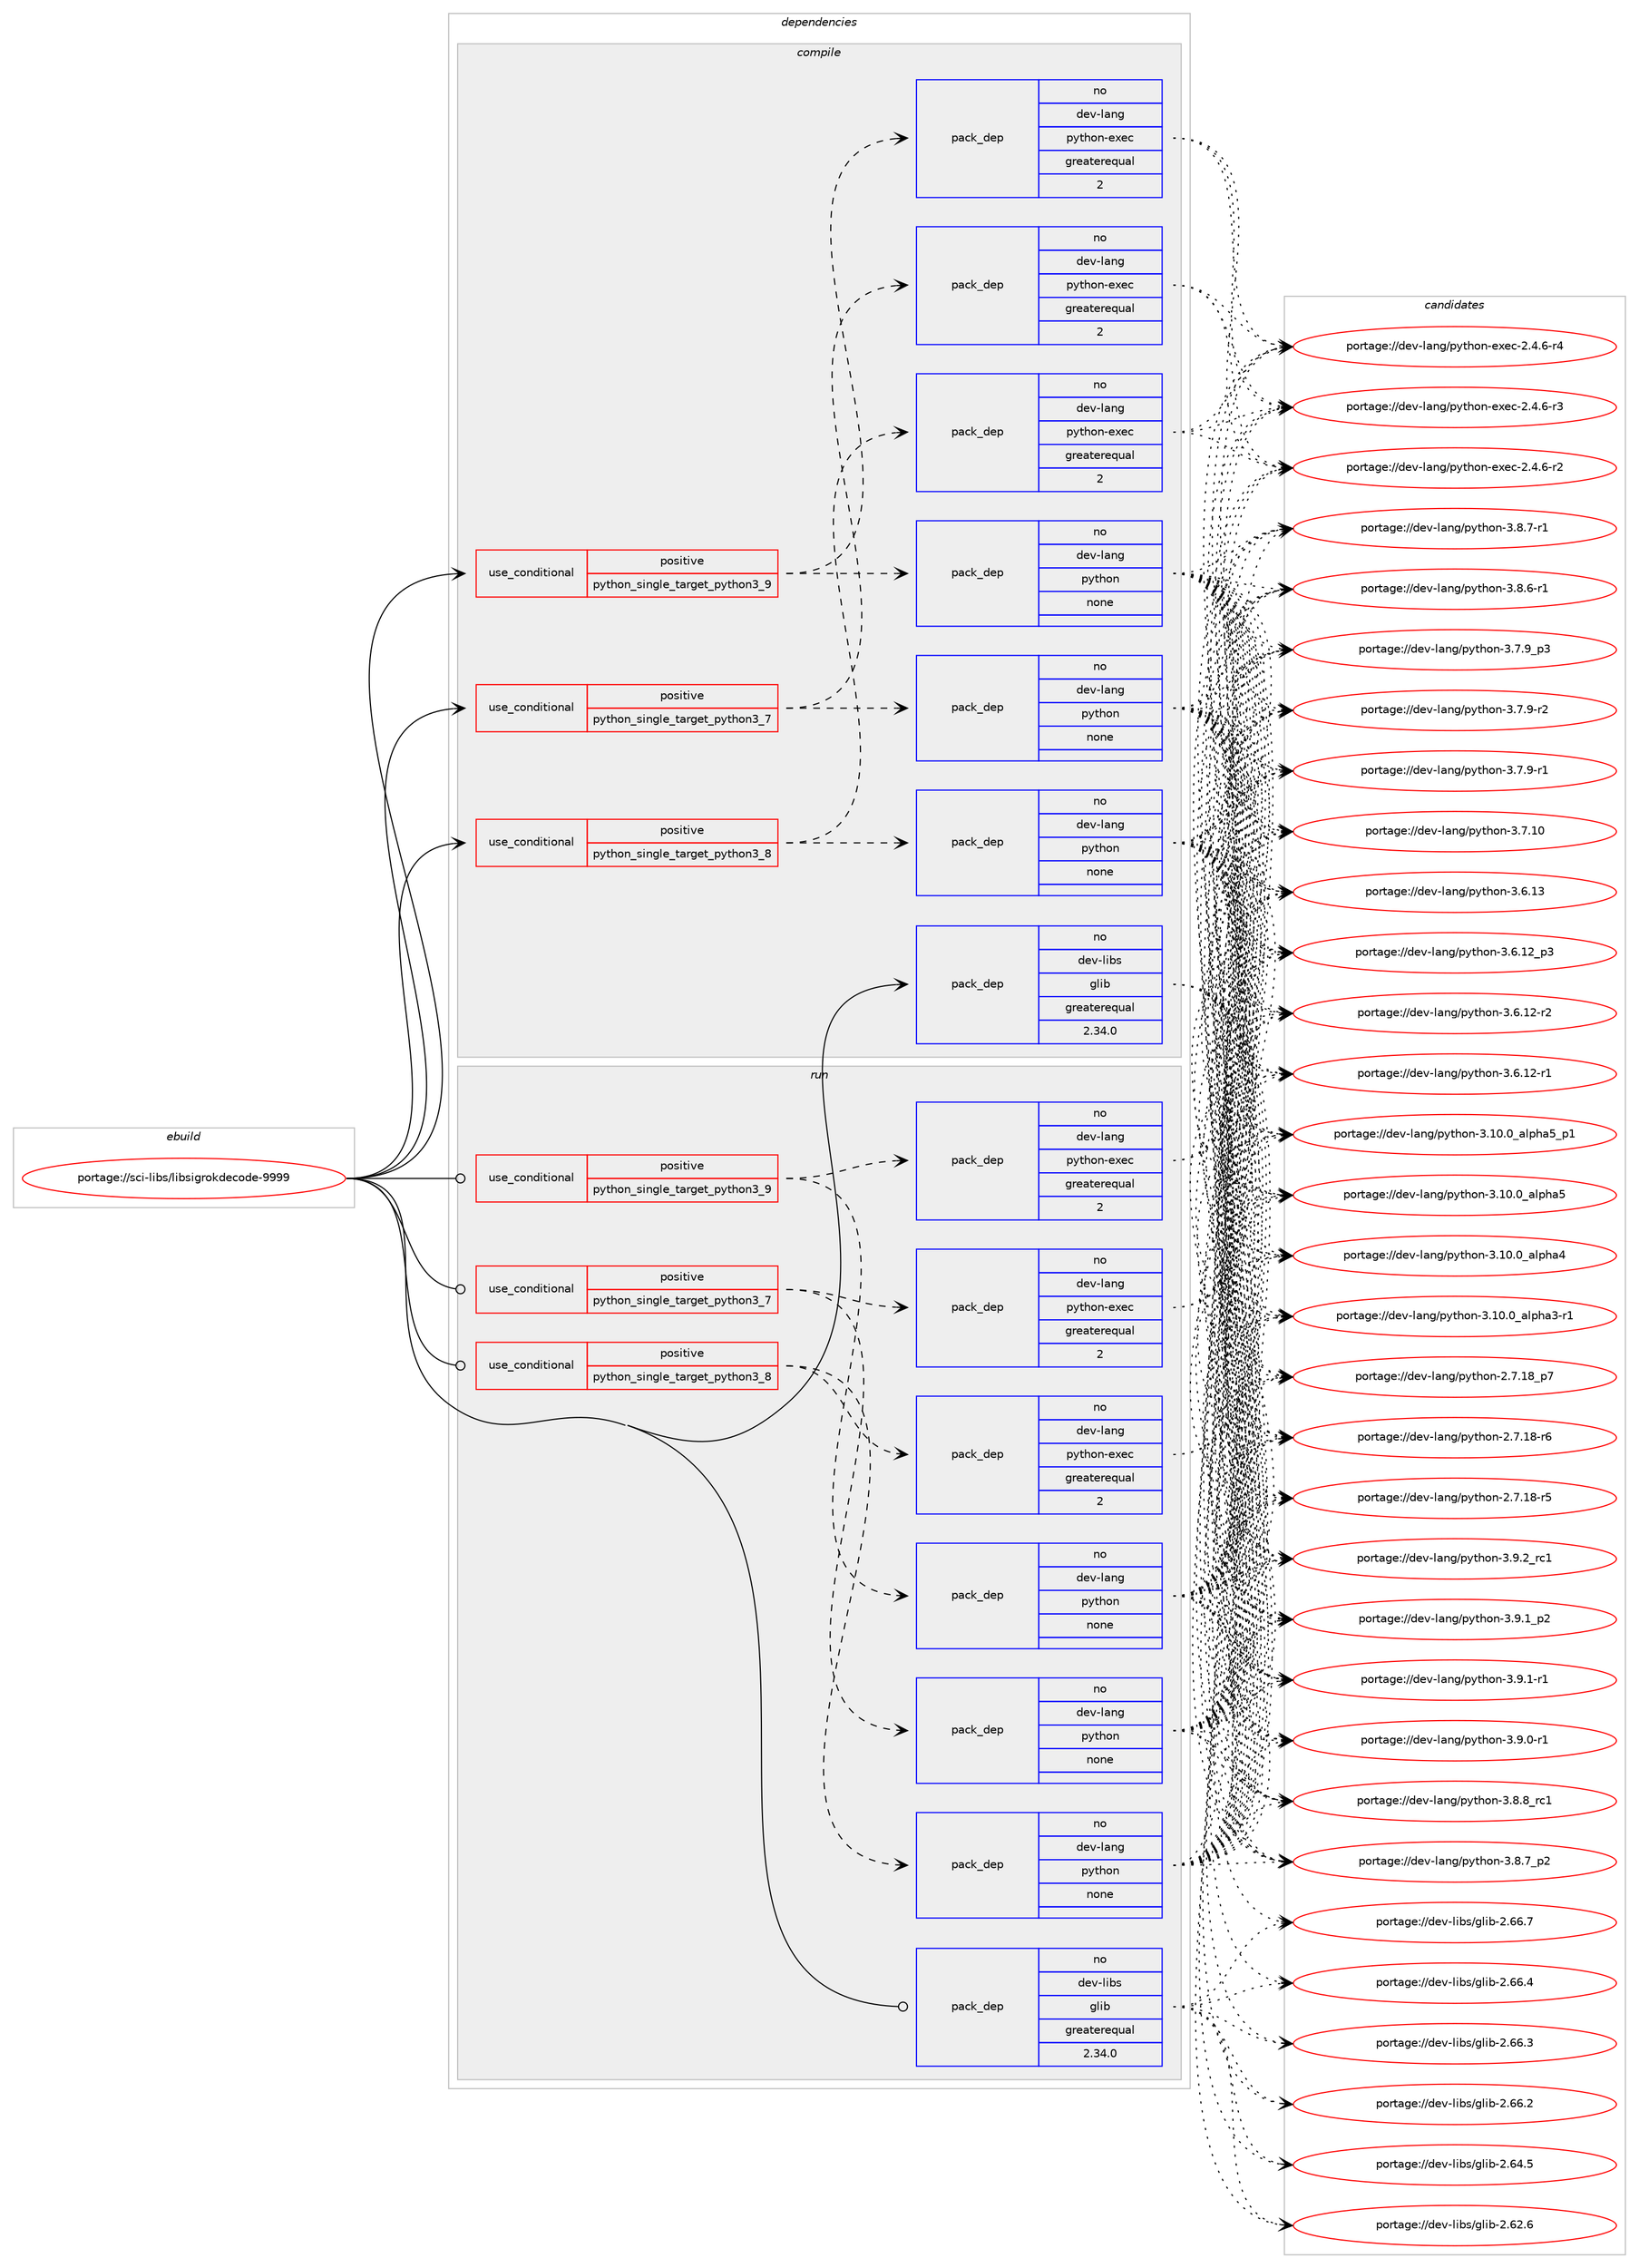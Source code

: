 digraph prolog {

# *************
# Graph options
# *************

newrank=true;
concentrate=true;
compound=true;
graph [rankdir=LR,fontname=Helvetica,fontsize=10,ranksep=1.5];#, ranksep=2.5, nodesep=0.2];
edge  [arrowhead=vee];
node  [fontname=Helvetica,fontsize=10];

# **********
# The ebuild
# **********

subgraph cluster_leftcol {
color=gray;
rank=same;
label=<<i>ebuild</i>>;
id [label="portage://sci-libs/libsigrokdecode-9999", color=red, width=4, href="../sci-libs/libsigrokdecode-9999.svg"];
}

# ****************
# The dependencies
# ****************

subgraph cluster_midcol {
color=gray;
label=<<i>dependencies</i>>;
subgraph cluster_compile {
fillcolor="#eeeeee";
style=filled;
label=<<i>compile</i>>;
subgraph cond2523 {
dependency9183 [label=<<TABLE BORDER="0" CELLBORDER="1" CELLSPACING="0" CELLPADDING="4"><TR><TD ROWSPAN="3" CELLPADDING="10">use_conditional</TD></TR><TR><TD>positive</TD></TR><TR><TD>python_single_target_python3_7</TD></TR></TABLE>>, shape=none, color=red];
subgraph pack6574 {
dependency9184 [label=<<TABLE BORDER="0" CELLBORDER="1" CELLSPACING="0" CELLPADDING="4" WIDTH="220"><TR><TD ROWSPAN="6" CELLPADDING="30">pack_dep</TD></TR><TR><TD WIDTH="110">no</TD></TR><TR><TD>dev-lang</TD></TR><TR><TD>python</TD></TR><TR><TD>none</TD></TR><TR><TD></TD></TR></TABLE>>, shape=none, color=blue];
}
dependency9183:e -> dependency9184:w [weight=20,style="dashed",arrowhead="vee"];
subgraph pack6575 {
dependency9185 [label=<<TABLE BORDER="0" CELLBORDER="1" CELLSPACING="0" CELLPADDING="4" WIDTH="220"><TR><TD ROWSPAN="6" CELLPADDING="30">pack_dep</TD></TR><TR><TD WIDTH="110">no</TD></TR><TR><TD>dev-lang</TD></TR><TR><TD>python-exec</TD></TR><TR><TD>greaterequal</TD></TR><TR><TD>2</TD></TR></TABLE>>, shape=none, color=blue];
}
dependency9183:e -> dependency9185:w [weight=20,style="dashed",arrowhead="vee"];
}
id:e -> dependency9183:w [weight=20,style="solid",arrowhead="vee"];
subgraph cond2524 {
dependency9186 [label=<<TABLE BORDER="0" CELLBORDER="1" CELLSPACING="0" CELLPADDING="4"><TR><TD ROWSPAN="3" CELLPADDING="10">use_conditional</TD></TR><TR><TD>positive</TD></TR><TR><TD>python_single_target_python3_8</TD></TR></TABLE>>, shape=none, color=red];
subgraph pack6576 {
dependency9187 [label=<<TABLE BORDER="0" CELLBORDER="1" CELLSPACING="0" CELLPADDING="4" WIDTH="220"><TR><TD ROWSPAN="6" CELLPADDING="30">pack_dep</TD></TR><TR><TD WIDTH="110">no</TD></TR><TR><TD>dev-lang</TD></TR><TR><TD>python</TD></TR><TR><TD>none</TD></TR><TR><TD></TD></TR></TABLE>>, shape=none, color=blue];
}
dependency9186:e -> dependency9187:w [weight=20,style="dashed",arrowhead="vee"];
subgraph pack6577 {
dependency9188 [label=<<TABLE BORDER="0" CELLBORDER="1" CELLSPACING="0" CELLPADDING="4" WIDTH="220"><TR><TD ROWSPAN="6" CELLPADDING="30">pack_dep</TD></TR><TR><TD WIDTH="110">no</TD></TR><TR><TD>dev-lang</TD></TR><TR><TD>python-exec</TD></TR><TR><TD>greaterequal</TD></TR><TR><TD>2</TD></TR></TABLE>>, shape=none, color=blue];
}
dependency9186:e -> dependency9188:w [weight=20,style="dashed",arrowhead="vee"];
}
id:e -> dependency9186:w [weight=20,style="solid",arrowhead="vee"];
subgraph cond2525 {
dependency9189 [label=<<TABLE BORDER="0" CELLBORDER="1" CELLSPACING="0" CELLPADDING="4"><TR><TD ROWSPAN="3" CELLPADDING="10">use_conditional</TD></TR><TR><TD>positive</TD></TR><TR><TD>python_single_target_python3_9</TD></TR></TABLE>>, shape=none, color=red];
subgraph pack6578 {
dependency9190 [label=<<TABLE BORDER="0" CELLBORDER="1" CELLSPACING="0" CELLPADDING="4" WIDTH="220"><TR><TD ROWSPAN="6" CELLPADDING="30">pack_dep</TD></TR><TR><TD WIDTH="110">no</TD></TR><TR><TD>dev-lang</TD></TR><TR><TD>python</TD></TR><TR><TD>none</TD></TR><TR><TD></TD></TR></TABLE>>, shape=none, color=blue];
}
dependency9189:e -> dependency9190:w [weight=20,style="dashed",arrowhead="vee"];
subgraph pack6579 {
dependency9191 [label=<<TABLE BORDER="0" CELLBORDER="1" CELLSPACING="0" CELLPADDING="4" WIDTH="220"><TR><TD ROWSPAN="6" CELLPADDING="30">pack_dep</TD></TR><TR><TD WIDTH="110">no</TD></TR><TR><TD>dev-lang</TD></TR><TR><TD>python-exec</TD></TR><TR><TD>greaterequal</TD></TR><TR><TD>2</TD></TR></TABLE>>, shape=none, color=blue];
}
dependency9189:e -> dependency9191:w [weight=20,style="dashed",arrowhead="vee"];
}
id:e -> dependency9189:w [weight=20,style="solid",arrowhead="vee"];
subgraph pack6580 {
dependency9192 [label=<<TABLE BORDER="0" CELLBORDER="1" CELLSPACING="0" CELLPADDING="4" WIDTH="220"><TR><TD ROWSPAN="6" CELLPADDING="30">pack_dep</TD></TR><TR><TD WIDTH="110">no</TD></TR><TR><TD>dev-libs</TD></TR><TR><TD>glib</TD></TR><TR><TD>greaterequal</TD></TR><TR><TD>2.34.0</TD></TR></TABLE>>, shape=none, color=blue];
}
id:e -> dependency9192:w [weight=20,style="solid",arrowhead="vee"];
}
subgraph cluster_compileandrun {
fillcolor="#eeeeee";
style=filled;
label=<<i>compile and run</i>>;
}
subgraph cluster_run {
fillcolor="#eeeeee";
style=filled;
label=<<i>run</i>>;
subgraph cond2526 {
dependency9193 [label=<<TABLE BORDER="0" CELLBORDER="1" CELLSPACING="0" CELLPADDING="4"><TR><TD ROWSPAN="3" CELLPADDING="10">use_conditional</TD></TR><TR><TD>positive</TD></TR><TR><TD>python_single_target_python3_7</TD></TR></TABLE>>, shape=none, color=red];
subgraph pack6581 {
dependency9194 [label=<<TABLE BORDER="0" CELLBORDER="1" CELLSPACING="0" CELLPADDING="4" WIDTH="220"><TR><TD ROWSPAN="6" CELLPADDING="30">pack_dep</TD></TR><TR><TD WIDTH="110">no</TD></TR><TR><TD>dev-lang</TD></TR><TR><TD>python</TD></TR><TR><TD>none</TD></TR><TR><TD></TD></TR></TABLE>>, shape=none, color=blue];
}
dependency9193:e -> dependency9194:w [weight=20,style="dashed",arrowhead="vee"];
subgraph pack6582 {
dependency9195 [label=<<TABLE BORDER="0" CELLBORDER="1" CELLSPACING="0" CELLPADDING="4" WIDTH="220"><TR><TD ROWSPAN="6" CELLPADDING="30">pack_dep</TD></TR><TR><TD WIDTH="110">no</TD></TR><TR><TD>dev-lang</TD></TR><TR><TD>python-exec</TD></TR><TR><TD>greaterequal</TD></TR><TR><TD>2</TD></TR></TABLE>>, shape=none, color=blue];
}
dependency9193:e -> dependency9195:w [weight=20,style="dashed",arrowhead="vee"];
}
id:e -> dependency9193:w [weight=20,style="solid",arrowhead="odot"];
subgraph cond2527 {
dependency9196 [label=<<TABLE BORDER="0" CELLBORDER="1" CELLSPACING="0" CELLPADDING="4"><TR><TD ROWSPAN="3" CELLPADDING="10">use_conditional</TD></TR><TR><TD>positive</TD></TR><TR><TD>python_single_target_python3_8</TD></TR></TABLE>>, shape=none, color=red];
subgraph pack6583 {
dependency9197 [label=<<TABLE BORDER="0" CELLBORDER="1" CELLSPACING="0" CELLPADDING="4" WIDTH="220"><TR><TD ROWSPAN="6" CELLPADDING="30">pack_dep</TD></TR><TR><TD WIDTH="110">no</TD></TR><TR><TD>dev-lang</TD></TR><TR><TD>python</TD></TR><TR><TD>none</TD></TR><TR><TD></TD></TR></TABLE>>, shape=none, color=blue];
}
dependency9196:e -> dependency9197:w [weight=20,style="dashed",arrowhead="vee"];
subgraph pack6584 {
dependency9198 [label=<<TABLE BORDER="0" CELLBORDER="1" CELLSPACING="0" CELLPADDING="4" WIDTH="220"><TR><TD ROWSPAN="6" CELLPADDING="30">pack_dep</TD></TR><TR><TD WIDTH="110">no</TD></TR><TR><TD>dev-lang</TD></TR><TR><TD>python-exec</TD></TR><TR><TD>greaterequal</TD></TR><TR><TD>2</TD></TR></TABLE>>, shape=none, color=blue];
}
dependency9196:e -> dependency9198:w [weight=20,style="dashed",arrowhead="vee"];
}
id:e -> dependency9196:w [weight=20,style="solid",arrowhead="odot"];
subgraph cond2528 {
dependency9199 [label=<<TABLE BORDER="0" CELLBORDER="1" CELLSPACING="0" CELLPADDING="4"><TR><TD ROWSPAN="3" CELLPADDING="10">use_conditional</TD></TR><TR><TD>positive</TD></TR><TR><TD>python_single_target_python3_9</TD></TR></TABLE>>, shape=none, color=red];
subgraph pack6585 {
dependency9200 [label=<<TABLE BORDER="0" CELLBORDER="1" CELLSPACING="0" CELLPADDING="4" WIDTH="220"><TR><TD ROWSPAN="6" CELLPADDING="30">pack_dep</TD></TR><TR><TD WIDTH="110">no</TD></TR><TR><TD>dev-lang</TD></TR><TR><TD>python</TD></TR><TR><TD>none</TD></TR><TR><TD></TD></TR></TABLE>>, shape=none, color=blue];
}
dependency9199:e -> dependency9200:w [weight=20,style="dashed",arrowhead="vee"];
subgraph pack6586 {
dependency9201 [label=<<TABLE BORDER="0" CELLBORDER="1" CELLSPACING="0" CELLPADDING="4" WIDTH="220"><TR><TD ROWSPAN="6" CELLPADDING="30">pack_dep</TD></TR><TR><TD WIDTH="110">no</TD></TR><TR><TD>dev-lang</TD></TR><TR><TD>python-exec</TD></TR><TR><TD>greaterequal</TD></TR><TR><TD>2</TD></TR></TABLE>>, shape=none, color=blue];
}
dependency9199:e -> dependency9201:w [weight=20,style="dashed",arrowhead="vee"];
}
id:e -> dependency9199:w [weight=20,style="solid",arrowhead="odot"];
subgraph pack6587 {
dependency9202 [label=<<TABLE BORDER="0" CELLBORDER="1" CELLSPACING="0" CELLPADDING="4" WIDTH="220"><TR><TD ROWSPAN="6" CELLPADDING="30">pack_dep</TD></TR><TR><TD WIDTH="110">no</TD></TR><TR><TD>dev-libs</TD></TR><TR><TD>glib</TD></TR><TR><TD>greaterequal</TD></TR><TR><TD>2.34.0</TD></TR></TABLE>>, shape=none, color=blue];
}
id:e -> dependency9202:w [weight=20,style="solid",arrowhead="odot"];
}
}

# **************
# The candidates
# **************

subgraph cluster_choices {
rank=same;
color=gray;
label=<<i>candidates</i>>;

subgraph choice6574 {
color=black;
nodesep=1;
choice100101118451089711010347112121116104111110455146574650951149949 [label="portage://dev-lang/python-3.9.2_rc1", color=red, width=4,href="../dev-lang/python-3.9.2_rc1.svg"];
choice1001011184510897110103471121211161041111104551465746499511250 [label="portage://dev-lang/python-3.9.1_p2", color=red, width=4,href="../dev-lang/python-3.9.1_p2.svg"];
choice1001011184510897110103471121211161041111104551465746494511449 [label="portage://dev-lang/python-3.9.1-r1", color=red, width=4,href="../dev-lang/python-3.9.1-r1.svg"];
choice1001011184510897110103471121211161041111104551465746484511449 [label="portage://dev-lang/python-3.9.0-r1", color=red, width=4,href="../dev-lang/python-3.9.0-r1.svg"];
choice100101118451089711010347112121116104111110455146564656951149949 [label="portage://dev-lang/python-3.8.8_rc1", color=red, width=4,href="../dev-lang/python-3.8.8_rc1.svg"];
choice1001011184510897110103471121211161041111104551465646559511250 [label="portage://dev-lang/python-3.8.7_p2", color=red, width=4,href="../dev-lang/python-3.8.7_p2.svg"];
choice1001011184510897110103471121211161041111104551465646554511449 [label="portage://dev-lang/python-3.8.7-r1", color=red, width=4,href="../dev-lang/python-3.8.7-r1.svg"];
choice1001011184510897110103471121211161041111104551465646544511449 [label="portage://dev-lang/python-3.8.6-r1", color=red, width=4,href="../dev-lang/python-3.8.6-r1.svg"];
choice1001011184510897110103471121211161041111104551465546579511251 [label="portage://dev-lang/python-3.7.9_p3", color=red, width=4,href="../dev-lang/python-3.7.9_p3.svg"];
choice1001011184510897110103471121211161041111104551465546574511450 [label="portage://dev-lang/python-3.7.9-r2", color=red, width=4,href="../dev-lang/python-3.7.9-r2.svg"];
choice1001011184510897110103471121211161041111104551465546574511449 [label="portage://dev-lang/python-3.7.9-r1", color=red, width=4,href="../dev-lang/python-3.7.9-r1.svg"];
choice10010111845108971101034711212111610411111045514655464948 [label="portage://dev-lang/python-3.7.10", color=red, width=4,href="../dev-lang/python-3.7.10.svg"];
choice10010111845108971101034711212111610411111045514654464951 [label="portage://dev-lang/python-3.6.13", color=red, width=4,href="../dev-lang/python-3.6.13.svg"];
choice100101118451089711010347112121116104111110455146544649509511251 [label="portage://dev-lang/python-3.6.12_p3", color=red, width=4,href="../dev-lang/python-3.6.12_p3.svg"];
choice100101118451089711010347112121116104111110455146544649504511450 [label="portage://dev-lang/python-3.6.12-r2", color=red, width=4,href="../dev-lang/python-3.6.12-r2.svg"];
choice100101118451089711010347112121116104111110455146544649504511449 [label="portage://dev-lang/python-3.6.12-r1", color=red, width=4,href="../dev-lang/python-3.6.12-r1.svg"];
choice10010111845108971101034711212111610411111045514649484648959710811210497539511249 [label="portage://dev-lang/python-3.10.0_alpha5_p1", color=red, width=4,href="../dev-lang/python-3.10.0_alpha5_p1.svg"];
choice1001011184510897110103471121211161041111104551464948464895971081121049753 [label="portage://dev-lang/python-3.10.0_alpha5", color=red, width=4,href="../dev-lang/python-3.10.0_alpha5.svg"];
choice1001011184510897110103471121211161041111104551464948464895971081121049752 [label="portage://dev-lang/python-3.10.0_alpha4", color=red, width=4,href="../dev-lang/python-3.10.0_alpha4.svg"];
choice10010111845108971101034711212111610411111045514649484648959710811210497514511449 [label="portage://dev-lang/python-3.10.0_alpha3-r1", color=red, width=4,href="../dev-lang/python-3.10.0_alpha3-r1.svg"];
choice100101118451089711010347112121116104111110455046554649569511255 [label="portage://dev-lang/python-2.7.18_p7", color=red, width=4,href="../dev-lang/python-2.7.18_p7.svg"];
choice100101118451089711010347112121116104111110455046554649564511454 [label="portage://dev-lang/python-2.7.18-r6", color=red, width=4,href="../dev-lang/python-2.7.18-r6.svg"];
choice100101118451089711010347112121116104111110455046554649564511453 [label="portage://dev-lang/python-2.7.18-r5", color=red, width=4,href="../dev-lang/python-2.7.18-r5.svg"];
dependency9184:e -> choice100101118451089711010347112121116104111110455146574650951149949:w [style=dotted,weight="100"];
dependency9184:e -> choice1001011184510897110103471121211161041111104551465746499511250:w [style=dotted,weight="100"];
dependency9184:e -> choice1001011184510897110103471121211161041111104551465746494511449:w [style=dotted,weight="100"];
dependency9184:e -> choice1001011184510897110103471121211161041111104551465746484511449:w [style=dotted,weight="100"];
dependency9184:e -> choice100101118451089711010347112121116104111110455146564656951149949:w [style=dotted,weight="100"];
dependency9184:e -> choice1001011184510897110103471121211161041111104551465646559511250:w [style=dotted,weight="100"];
dependency9184:e -> choice1001011184510897110103471121211161041111104551465646554511449:w [style=dotted,weight="100"];
dependency9184:e -> choice1001011184510897110103471121211161041111104551465646544511449:w [style=dotted,weight="100"];
dependency9184:e -> choice1001011184510897110103471121211161041111104551465546579511251:w [style=dotted,weight="100"];
dependency9184:e -> choice1001011184510897110103471121211161041111104551465546574511450:w [style=dotted,weight="100"];
dependency9184:e -> choice1001011184510897110103471121211161041111104551465546574511449:w [style=dotted,weight="100"];
dependency9184:e -> choice10010111845108971101034711212111610411111045514655464948:w [style=dotted,weight="100"];
dependency9184:e -> choice10010111845108971101034711212111610411111045514654464951:w [style=dotted,weight="100"];
dependency9184:e -> choice100101118451089711010347112121116104111110455146544649509511251:w [style=dotted,weight="100"];
dependency9184:e -> choice100101118451089711010347112121116104111110455146544649504511450:w [style=dotted,weight="100"];
dependency9184:e -> choice100101118451089711010347112121116104111110455146544649504511449:w [style=dotted,weight="100"];
dependency9184:e -> choice10010111845108971101034711212111610411111045514649484648959710811210497539511249:w [style=dotted,weight="100"];
dependency9184:e -> choice1001011184510897110103471121211161041111104551464948464895971081121049753:w [style=dotted,weight="100"];
dependency9184:e -> choice1001011184510897110103471121211161041111104551464948464895971081121049752:w [style=dotted,weight="100"];
dependency9184:e -> choice10010111845108971101034711212111610411111045514649484648959710811210497514511449:w [style=dotted,weight="100"];
dependency9184:e -> choice100101118451089711010347112121116104111110455046554649569511255:w [style=dotted,weight="100"];
dependency9184:e -> choice100101118451089711010347112121116104111110455046554649564511454:w [style=dotted,weight="100"];
dependency9184:e -> choice100101118451089711010347112121116104111110455046554649564511453:w [style=dotted,weight="100"];
}
subgraph choice6575 {
color=black;
nodesep=1;
choice10010111845108971101034711212111610411111045101120101994550465246544511452 [label="portage://dev-lang/python-exec-2.4.6-r4", color=red, width=4,href="../dev-lang/python-exec-2.4.6-r4.svg"];
choice10010111845108971101034711212111610411111045101120101994550465246544511451 [label="portage://dev-lang/python-exec-2.4.6-r3", color=red, width=4,href="../dev-lang/python-exec-2.4.6-r3.svg"];
choice10010111845108971101034711212111610411111045101120101994550465246544511450 [label="portage://dev-lang/python-exec-2.4.6-r2", color=red, width=4,href="../dev-lang/python-exec-2.4.6-r2.svg"];
dependency9185:e -> choice10010111845108971101034711212111610411111045101120101994550465246544511452:w [style=dotted,weight="100"];
dependency9185:e -> choice10010111845108971101034711212111610411111045101120101994550465246544511451:w [style=dotted,weight="100"];
dependency9185:e -> choice10010111845108971101034711212111610411111045101120101994550465246544511450:w [style=dotted,weight="100"];
}
subgraph choice6576 {
color=black;
nodesep=1;
choice100101118451089711010347112121116104111110455146574650951149949 [label="portage://dev-lang/python-3.9.2_rc1", color=red, width=4,href="../dev-lang/python-3.9.2_rc1.svg"];
choice1001011184510897110103471121211161041111104551465746499511250 [label="portage://dev-lang/python-3.9.1_p2", color=red, width=4,href="../dev-lang/python-3.9.1_p2.svg"];
choice1001011184510897110103471121211161041111104551465746494511449 [label="portage://dev-lang/python-3.9.1-r1", color=red, width=4,href="../dev-lang/python-3.9.1-r1.svg"];
choice1001011184510897110103471121211161041111104551465746484511449 [label="portage://dev-lang/python-3.9.0-r1", color=red, width=4,href="../dev-lang/python-3.9.0-r1.svg"];
choice100101118451089711010347112121116104111110455146564656951149949 [label="portage://dev-lang/python-3.8.8_rc1", color=red, width=4,href="../dev-lang/python-3.8.8_rc1.svg"];
choice1001011184510897110103471121211161041111104551465646559511250 [label="portage://dev-lang/python-3.8.7_p2", color=red, width=4,href="../dev-lang/python-3.8.7_p2.svg"];
choice1001011184510897110103471121211161041111104551465646554511449 [label="portage://dev-lang/python-3.8.7-r1", color=red, width=4,href="../dev-lang/python-3.8.7-r1.svg"];
choice1001011184510897110103471121211161041111104551465646544511449 [label="portage://dev-lang/python-3.8.6-r1", color=red, width=4,href="../dev-lang/python-3.8.6-r1.svg"];
choice1001011184510897110103471121211161041111104551465546579511251 [label="portage://dev-lang/python-3.7.9_p3", color=red, width=4,href="../dev-lang/python-3.7.9_p3.svg"];
choice1001011184510897110103471121211161041111104551465546574511450 [label="portage://dev-lang/python-3.7.9-r2", color=red, width=4,href="../dev-lang/python-3.7.9-r2.svg"];
choice1001011184510897110103471121211161041111104551465546574511449 [label="portage://dev-lang/python-3.7.9-r1", color=red, width=4,href="../dev-lang/python-3.7.9-r1.svg"];
choice10010111845108971101034711212111610411111045514655464948 [label="portage://dev-lang/python-3.7.10", color=red, width=4,href="../dev-lang/python-3.7.10.svg"];
choice10010111845108971101034711212111610411111045514654464951 [label="portage://dev-lang/python-3.6.13", color=red, width=4,href="../dev-lang/python-3.6.13.svg"];
choice100101118451089711010347112121116104111110455146544649509511251 [label="portage://dev-lang/python-3.6.12_p3", color=red, width=4,href="../dev-lang/python-3.6.12_p3.svg"];
choice100101118451089711010347112121116104111110455146544649504511450 [label="portage://dev-lang/python-3.6.12-r2", color=red, width=4,href="../dev-lang/python-3.6.12-r2.svg"];
choice100101118451089711010347112121116104111110455146544649504511449 [label="portage://dev-lang/python-3.6.12-r1", color=red, width=4,href="../dev-lang/python-3.6.12-r1.svg"];
choice10010111845108971101034711212111610411111045514649484648959710811210497539511249 [label="portage://dev-lang/python-3.10.0_alpha5_p1", color=red, width=4,href="../dev-lang/python-3.10.0_alpha5_p1.svg"];
choice1001011184510897110103471121211161041111104551464948464895971081121049753 [label="portage://dev-lang/python-3.10.0_alpha5", color=red, width=4,href="../dev-lang/python-3.10.0_alpha5.svg"];
choice1001011184510897110103471121211161041111104551464948464895971081121049752 [label="portage://dev-lang/python-3.10.0_alpha4", color=red, width=4,href="../dev-lang/python-3.10.0_alpha4.svg"];
choice10010111845108971101034711212111610411111045514649484648959710811210497514511449 [label="portage://dev-lang/python-3.10.0_alpha3-r1", color=red, width=4,href="../dev-lang/python-3.10.0_alpha3-r1.svg"];
choice100101118451089711010347112121116104111110455046554649569511255 [label="portage://dev-lang/python-2.7.18_p7", color=red, width=4,href="../dev-lang/python-2.7.18_p7.svg"];
choice100101118451089711010347112121116104111110455046554649564511454 [label="portage://dev-lang/python-2.7.18-r6", color=red, width=4,href="../dev-lang/python-2.7.18-r6.svg"];
choice100101118451089711010347112121116104111110455046554649564511453 [label="portage://dev-lang/python-2.7.18-r5", color=red, width=4,href="../dev-lang/python-2.7.18-r5.svg"];
dependency9187:e -> choice100101118451089711010347112121116104111110455146574650951149949:w [style=dotted,weight="100"];
dependency9187:e -> choice1001011184510897110103471121211161041111104551465746499511250:w [style=dotted,weight="100"];
dependency9187:e -> choice1001011184510897110103471121211161041111104551465746494511449:w [style=dotted,weight="100"];
dependency9187:e -> choice1001011184510897110103471121211161041111104551465746484511449:w [style=dotted,weight="100"];
dependency9187:e -> choice100101118451089711010347112121116104111110455146564656951149949:w [style=dotted,weight="100"];
dependency9187:e -> choice1001011184510897110103471121211161041111104551465646559511250:w [style=dotted,weight="100"];
dependency9187:e -> choice1001011184510897110103471121211161041111104551465646554511449:w [style=dotted,weight="100"];
dependency9187:e -> choice1001011184510897110103471121211161041111104551465646544511449:w [style=dotted,weight="100"];
dependency9187:e -> choice1001011184510897110103471121211161041111104551465546579511251:w [style=dotted,weight="100"];
dependency9187:e -> choice1001011184510897110103471121211161041111104551465546574511450:w [style=dotted,weight="100"];
dependency9187:e -> choice1001011184510897110103471121211161041111104551465546574511449:w [style=dotted,weight="100"];
dependency9187:e -> choice10010111845108971101034711212111610411111045514655464948:w [style=dotted,weight="100"];
dependency9187:e -> choice10010111845108971101034711212111610411111045514654464951:w [style=dotted,weight="100"];
dependency9187:e -> choice100101118451089711010347112121116104111110455146544649509511251:w [style=dotted,weight="100"];
dependency9187:e -> choice100101118451089711010347112121116104111110455146544649504511450:w [style=dotted,weight="100"];
dependency9187:e -> choice100101118451089711010347112121116104111110455146544649504511449:w [style=dotted,weight="100"];
dependency9187:e -> choice10010111845108971101034711212111610411111045514649484648959710811210497539511249:w [style=dotted,weight="100"];
dependency9187:e -> choice1001011184510897110103471121211161041111104551464948464895971081121049753:w [style=dotted,weight="100"];
dependency9187:e -> choice1001011184510897110103471121211161041111104551464948464895971081121049752:w [style=dotted,weight="100"];
dependency9187:e -> choice10010111845108971101034711212111610411111045514649484648959710811210497514511449:w [style=dotted,weight="100"];
dependency9187:e -> choice100101118451089711010347112121116104111110455046554649569511255:w [style=dotted,weight="100"];
dependency9187:e -> choice100101118451089711010347112121116104111110455046554649564511454:w [style=dotted,weight="100"];
dependency9187:e -> choice100101118451089711010347112121116104111110455046554649564511453:w [style=dotted,weight="100"];
}
subgraph choice6577 {
color=black;
nodesep=1;
choice10010111845108971101034711212111610411111045101120101994550465246544511452 [label="portage://dev-lang/python-exec-2.4.6-r4", color=red, width=4,href="../dev-lang/python-exec-2.4.6-r4.svg"];
choice10010111845108971101034711212111610411111045101120101994550465246544511451 [label="portage://dev-lang/python-exec-2.4.6-r3", color=red, width=4,href="../dev-lang/python-exec-2.4.6-r3.svg"];
choice10010111845108971101034711212111610411111045101120101994550465246544511450 [label="portage://dev-lang/python-exec-2.4.6-r2", color=red, width=4,href="../dev-lang/python-exec-2.4.6-r2.svg"];
dependency9188:e -> choice10010111845108971101034711212111610411111045101120101994550465246544511452:w [style=dotted,weight="100"];
dependency9188:e -> choice10010111845108971101034711212111610411111045101120101994550465246544511451:w [style=dotted,weight="100"];
dependency9188:e -> choice10010111845108971101034711212111610411111045101120101994550465246544511450:w [style=dotted,weight="100"];
}
subgraph choice6578 {
color=black;
nodesep=1;
choice100101118451089711010347112121116104111110455146574650951149949 [label="portage://dev-lang/python-3.9.2_rc1", color=red, width=4,href="../dev-lang/python-3.9.2_rc1.svg"];
choice1001011184510897110103471121211161041111104551465746499511250 [label="portage://dev-lang/python-3.9.1_p2", color=red, width=4,href="../dev-lang/python-3.9.1_p2.svg"];
choice1001011184510897110103471121211161041111104551465746494511449 [label="portage://dev-lang/python-3.9.1-r1", color=red, width=4,href="../dev-lang/python-3.9.1-r1.svg"];
choice1001011184510897110103471121211161041111104551465746484511449 [label="portage://dev-lang/python-3.9.0-r1", color=red, width=4,href="../dev-lang/python-3.9.0-r1.svg"];
choice100101118451089711010347112121116104111110455146564656951149949 [label="portage://dev-lang/python-3.8.8_rc1", color=red, width=4,href="../dev-lang/python-3.8.8_rc1.svg"];
choice1001011184510897110103471121211161041111104551465646559511250 [label="portage://dev-lang/python-3.8.7_p2", color=red, width=4,href="../dev-lang/python-3.8.7_p2.svg"];
choice1001011184510897110103471121211161041111104551465646554511449 [label="portage://dev-lang/python-3.8.7-r1", color=red, width=4,href="../dev-lang/python-3.8.7-r1.svg"];
choice1001011184510897110103471121211161041111104551465646544511449 [label="portage://dev-lang/python-3.8.6-r1", color=red, width=4,href="../dev-lang/python-3.8.6-r1.svg"];
choice1001011184510897110103471121211161041111104551465546579511251 [label="portage://dev-lang/python-3.7.9_p3", color=red, width=4,href="../dev-lang/python-3.7.9_p3.svg"];
choice1001011184510897110103471121211161041111104551465546574511450 [label="portage://dev-lang/python-3.7.9-r2", color=red, width=4,href="../dev-lang/python-3.7.9-r2.svg"];
choice1001011184510897110103471121211161041111104551465546574511449 [label="portage://dev-lang/python-3.7.9-r1", color=red, width=4,href="../dev-lang/python-3.7.9-r1.svg"];
choice10010111845108971101034711212111610411111045514655464948 [label="portage://dev-lang/python-3.7.10", color=red, width=4,href="../dev-lang/python-3.7.10.svg"];
choice10010111845108971101034711212111610411111045514654464951 [label="portage://dev-lang/python-3.6.13", color=red, width=4,href="../dev-lang/python-3.6.13.svg"];
choice100101118451089711010347112121116104111110455146544649509511251 [label="portage://dev-lang/python-3.6.12_p3", color=red, width=4,href="../dev-lang/python-3.6.12_p3.svg"];
choice100101118451089711010347112121116104111110455146544649504511450 [label="portage://dev-lang/python-3.6.12-r2", color=red, width=4,href="../dev-lang/python-3.6.12-r2.svg"];
choice100101118451089711010347112121116104111110455146544649504511449 [label="portage://dev-lang/python-3.6.12-r1", color=red, width=4,href="../dev-lang/python-3.6.12-r1.svg"];
choice10010111845108971101034711212111610411111045514649484648959710811210497539511249 [label="portage://dev-lang/python-3.10.0_alpha5_p1", color=red, width=4,href="../dev-lang/python-3.10.0_alpha5_p1.svg"];
choice1001011184510897110103471121211161041111104551464948464895971081121049753 [label="portage://dev-lang/python-3.10.0_alpha5", color=red, width=4,href="../dev-lang/python-3.10.0_alpha5.svg"];
choice1001011184510897110103471121211161041111104551464948464895971081121049752 [label="portage://dev-lang/python-3.10.0_alpha4", color=red, width=4,href="../dev-lang/python-3.10.0_alpha4.svg"];
choice10010111845108971101034711212111610411111045514649484648959710811210497514511449 [label="portage://dev-lang/python-3.10.0_alpha3-r1", color=red, width=4,href="../dev-lang/python-3.10.0_alpha3-r1.svg"];
choice100101118451089711010347112121116104111110455046554649569511255 [label="portage://dev-lang/python-2.7.18_p7", color=red, width=4,href="../dev-lang/python-2.7.18_p7.svg"];
choice100101118451089711010347112121116104111110455046554649564511454 [label="portage://dev-lang/python-2.7.18-r6", color=red, width=4,href="../dev-lang/python-2.7.18-r6.svg"];
choice100101118451089711010347112121116104111110455046554649564511453 [label="portage://dev-lang/python-2.7.18-r5", color=red, width=4,href="../dev-lang/python-2.7.18-r5.svg"];
dependency9190:e -> choice100101118451089711010347112121116104111110455146574650951149949:w [style=dotted,weight="100"];
dependency9190:e -> choice1001011184510897110103471121211161041111104551465746499511250:w [style=dotted,weight="100"];
dependency9190:e -> choice1001011184510897110103471121211161041111104551465746494511449:w [style=dotted,weight="100"];
dependency9190:e -> choice1001011184510897110103471121211161041111104551465746484511449:w [style=dotted,weight="100"];
dependency9190:e -> choice100101118451089711010347112121116104111110455146564656951149949:w [style=dotted,weight="100"];
dependency9190:e -> choice1001011184510897110103471121211161041111104551465646559511250:w [style=dotted,weight="100"];
dependency9190:e -> choice1001011184510897110103471121211161041111104551465646554511449:w [style=dotted,weight="100"];
dependency9190:e -> choice1001011184510897110103471121211161041111104551465646544511449:w [style=dotted,weight="100"];
dependency9190:e -> choice1001011184510897110103471121211161041111104551465546579511251:w [style=dotted,weight="100"];
dependency9190:e -> choice1001011184510897110103471121211161041111104551465546574511450:w [style=dotted,weight="100"];
dependency9190:e -> choice1001011184510897110103471121211161041111104551465546574511449:w [style=dotted,weight="100"];
dependency9190:e -> choice10010111845108971101034711212111610411111045514655464948:w [style=dotted,weight="100"];
dependency9190:e -> choice10010111845108971101034711212111610411111045514654464951:w [style=dotted,weight="100"];
dependency9190:e -> choice100101118451089711010347112121116104111110455146544649509511251:w [style=dotted,weight="100"];
dependency9190:e -> choice100101118451089711010347112121116104111110455146544649504511450:w [style=dotted,weight="100"];
dependency9190:e -> choice100101118451089711010347112121116104111110455146544649504511449:w [style=dotted,weight="100"];
dependency9190:e -> choice10010111845108971101034711212111610411111045514649484648959710811210497539511249:w [style=dotted,weight="100"];
dependency9190:e -> choice1001011184510897110103471121211161041111104551464948464895971081121049753:w [style=dotted,weight="100"];
dependency9190:e -> choice1001011184510897110103471121211161041111104551464948464895971081121049752:w [style=dotted,weight="100"];
dependency9190:e -> choice10010111845108971101034711212111610411111045514649484648959710811210497514511449:w [style=dotted,weight="100"];
dependency9190:e -> choice100101118451089711010347112121116104111110455046554649569511255:w [style=dotted,weight="100"];
dependency9190:e -> choice100101118451089711010347112121116104111110455046554649564511454:w [style=dotted,weight="100"];
dependency9190:e -> choice100101118451089711010347112121116104111110455046554649564511453:w [style=dotted,weight="100"];
}
subgraph choice6579 {
color=black;
nodesep=1;
choice10010111845108971101034711212111610411111045101120101994550465246544511452 [label="portage://dev-lang/python-exec-2.4.6-r4", color=red, width=4,href="../dev-lang/python-exec-2.4.6-r4.svg"];
choice10010111845108971101034711212111610411111045101120101994550465246544511451 [label="portage://dev-lang/python-exec-2.4.6-r3", color=red, width=4,href="../dev-lang/python-exec-2.4.6-r3.svg"];
choice10010111845108971101034711212111610411111045101120101994550465246544511450 [label="portage://dev-lang/python-exec-2.4.6-r2", color=red, width=4,href="../dev-lang/python-exec-2.4.6-r2.svg"];
dependency9191:e -> choice10010111845108971101034711212111610411111045101120101994550465246544511452:w [style=dotted,weight="100"];
dependency9191:e -> choice10010111845108971101034711212111610411111045101120101994550465246544511451:w [style=dotted,weight="100"];
dependency9191:e -> choice10010111845108971101034711212111610411111045101120101994550465246544511450:w [style=dotted,weight="100"];
}
subgraph choice6580 {
color=black;
nodesep=1;
choice1001011184510810598115471031081059845504654544655 [label="portage://dev-libs/glib-2.66.7", color=red, width=4,href="../dev-libs/glib-2.66.7.svg"];
choice1001011184510810598115471031081059845504654544652 [label="portage://dev-libs/glib-2.66.4", color=red, width=4,href="../dev-libs/glib-2.66.4.svg"];
choice1001011184510810598115471031081059845504654544651 [label="portage://dev-libs/glib-2.66.3", color=red, width=4,href="../dev-libs/glib-2.66.3.svg"];
choice1001011184510810598115471031081059845504654544650 [label="portage://dev-libs/glib-2.66.2", color=red, width=4,href="../dev-libs/glib-2.66.2.svg"];
choice1001011184510810598115471031081059845504654524653 [label="portage://dev-libs/glib-2.64.5", color=red, width=4,href="../dev-libs/glib-2.64.5.svg"];
choice1001011184510810598115471031081059845504654504654 [label="portage://dev-libs/glib-2.62.6", color=red, width=4,href="../dev-libs/glib-2.62.6.svg"];
dependency9192:e -> choice1001011184510810598115471031081059845504654544655:w [style=dotted,weight="100"];
dependency9192:e -> choice1001011184510810598115471031081059845504654544652:w [style=dotted,weight="100"];
dependency9192:e -> choice1001011184510810598115471031081059845504654544651:w [style=dotted,weight="100"];
dependency9192:e -> choice1001011184510810598115471031081059845504654544650:w [style=dotted,weight="100"];
dependency9192:e -> choice1001011184510810598115471031081059845504654524653:w [style=dotted,weight="100"];
dependency9192:e -> choice1001011184510810598115471031081059845504654504654:w [style=dotted,weight="100"];
}
subgraph choice6581 {
color=black;
nodesep=1;
choice100101118451089711010347112121116104111110455146574650951149949 [label="portage://dev-lang/python-3.9.2_rc1", color=red, width=4,href="../dev-lang/python-3.9.2_rc1.svg"];
choice1001011184510897110103471121211161041111104551465746499511250 [label="portage://dev-lang/python-3.9.1_p2", color=red, width=4,href="../dev-lang/python-3.9.1_p2.svg"];
choice1001011184510897110103471121211161041111104551465746494511449 [label="portage://dev-lang/python-3.9.1-r1", color=red, width=4,href="../dev-lang/python-3.9.1-r1.svg"];
choice1001011184510897110103471121211161041111104551465746484511449 [label="portage://dev-lang/python-3.9.0-r1", color=red, width=4,href="../dev-lang/python-3.9.0-r1.svg"];
choice100101118451089711010347112121116104111110455146564656951149949 [label="portage://dev-lang/python-3.8.8_rc1", color=red, width=4,href="../dev-lang/python-3.8.8_rc1.svg"];
choice1001011184510897110103471121211161041111104551465646559511250 [label="portage://dev-lang/python-3.8.7_p2", color=red, width=4,href="../dev-lang/python-3.8.7_p2.svg"];
choice1001011184510897110103471121211161041111104551465646554511449 [label="portage://dev-lang/python-3.8.7-r1", color=red, width=4,href="../dev-lang/python-3.8.7-r1.svg"];
choice1001011184510897110103471121211161041111104551465646544511449 [label="portage://dev-lang/python-3.8.6-r1", color=red, width=4,href="../dev-lang/python-3.8.6-r1.svg"];
choice1001011184510897110103471121211161041111104551465546579511251 [label="portage://dev-lang/python-3.7.9_p3", color=red, width=4,href="../dev-lang/python-3.7.9_p3.svg"];
choice1001011184510897110103471121211161041111104551465546574511450 [label="portage://dev-lang/python-3.7.9-r2", color=red, width=4,href="../dev-lang/python-3.7.9-r2.svg"];
choice1001011184510897110103471121211161041111104551465546574511449 [label="portage://dev-lang/python-3.7.9-r1", color=red, width=4,href="../dev-lang/python-3.7.9-r1.svg"];
choice10010111845108971101034711212111610411111045514655464948 [label="portage://dev-lang/python-3.7.10", color=red, width=4,href="../dev-lang/python-3.7.10.svg"];
choice10010111845108971101034711212111610411111045514654464951 [label="portage://dev-lang/python-3.6.13", color=red, width=4,href="../dev-lang/python-3.6.13.svg"];
choice100101118451089711010347112121116104111110455146544649509511251 [label="portage://dev-lang/python-3.6.12_p3", color=red, width=4,href="../dev-lang/python-3.6.12_p3.svg"];
choice100101118451089711010347112121116104111110455146544649504511450 [label="portage://dev-lang/python-3.6.12-r2", color=red, width=4,href="../dev-lang/python-3.6.12-r2.svg"];
choice100101118451089711010347112121116104111110455146544649504511449 [label="portage://dev-lang/python-3.6.12-r1", color=red, width=4,href="../dev-lang/python-3.6.12-r1.svg"];
choice10010111845108971101034711212111610411111045514649484648959710811210497539511249 [label="portage://dev-lang/python-3.10.0_alpha5_p1", color=red, width=4,href="../dev-lang/python-3.10.0_alpha5_p1.svg"];
choice1001011184510897110103471121211161041111104551464948464895971081121049753 [label="portage://dev-lang/python-3.10.0_alpha5", color=red, width=4,href="../dev-lang/python-3.10.0_alpha5.svg"];
choice1001011184510897110103471121211161041111104551464948464895971081121049752 [label="portage://dev-lang/python-3.10.0_alpha4", color=red, width=4,href="../dev-lang/python-3.10.0_alpha4.svg"];
choice10010111845108971101034711212111610411111045514649484648959710811210497514511449 [label="portage://dev-lang/python-3.10.0_alpha3-r1", color=red, width=4,href="../dev-lang/python-3.10.0_alpha3-r1.svg"];
choice100101118451089711010347112121116104111110455046554649569511255 [label="portage://dev-lang/python-2.7.18_p7", color=red, width=4,href="../dev-lang/python-2.7.18_p7.svg"];
choice100101118451089711010347112121116104111110455046554649564511454 [label="portage://dev-lang/python-2.7.18-r6", color=red, width=4,href="../dev-lang/python-2.7.18-r6.svg"];
choice100101118451089711010347112121116104111110455046554649564511453 [label="portage://dev-lang/python-2.7.18-r5", color=red, width=4,href="../dev-lang/python-2.7.18-r5.svg"];
dependency9194:e -> choice100101118451089711010347112121116104111110455146574650951149949:w [style=dotted,weight="100"];
dependency9194:e -> choice1001011184510897110103471121211161041111104551465746499511250:w [style=dotted,weight="100"];
dependency9194:e -> choice1001011184510897110103471121211161041111104551465746494511449:w [style=dotted,weight="100"];
dependency9194:e -> choice1001011184510897110103471121211161041111104551465746484511449:w [style=dotted,weight="100"];
dependency9194:e -> choice100101118451089711010347112121116104111110455146564656951149949:w [style=dotted,weight="100"];
dependency9194:e -> choice1001011184510897110103471121211161041111104551465646559511250:w [style=dotted,weight="100"];
dependency9194:e -> choice1001011184510897110103471121211161041111104551465646554511449:w [style=dotted,weight="100"];
dependency9194:e -> choice1001011184510897110103471121211161041111104551465646544511449:w [style=dotted,weight="100"];
dependency9194:e -> choice1001011184510897110103471121211161041111104551465546579511251:w [style=dotted,weight="100"];
dependency9194:e -> choice1001011184510897110103471121211161041111104551465546574511450:w [style=dotted,weight="100"];
dependency9194:e -> choice1001011184510897110103471121211161041111104551465546574511449:w [style=dotted,weight="100"];
dependency9194:e -> choice10010111845108971101034711212111610411111045514655464948:w [style=dotted,weight="100"];
dependency9194:e -> choice10010111845108971101034711212111610411111045514654464951:w [style=dotted,weight="100"];
dependency9194:e -> choice100101118451089711010347112121116104111110455146544649509511251:w [style=dotted,weight="100"];
dependency9194:e -> choice100101118451089711010347112121116104111110455146544649504511450:w [style=dotted,weight="100"];
dependency9194:e -> choice100101118451089711010347112121116104111110455146544649504511449:w [style=dotted,weight="100"];
dependency9194:e -> choice10010111845108971101034711212111610411111045514649484648959710811210497539511249:w [style=dotted,weight="100"];
dependency9194:e -> choice1001011184510897110103471121211161041111104551464948464895971081121049753:w [style=dotted,weight="100"];
dependency9194:e -> choice1001011184510897110103471121211161041111104551464948464895971081121049752:w [style=dotted,weight="100"];
dependency9194:e -> choice10010111845108971101034711212111610411111045514649484648959710811210497514511449:w [style=dotted,weight="100"];
dependency9194:e -> choice100101118451089711010347112121116104111110455046554649569511255:w [style=dotted,weight="100"];
dependency9194:e -> choice100101118451089711010347112121116104111110455046554649564511454:w [style=dotted,weight="100"];
dependency9194:e -> choice100101118451089711010347112121116104111110455046554649564511453:w [style=dotted,weight="100"];
}
subgraph choice6582 {
color=black;
nodesep=1;
choice10010111845108971101034711212111610411111045101120101994550465246544511452 [label="portage://dev-lang/python-exec-2.4.6-r4", color=red, width=4,href="../dev-lang/python-exec-2.4.6-r4.svg"];
choice10010111845108971101034711212111610411111045101120101994550465246544511451 [label="portage://dev-lang/python-exec-2.4.6-r3", color=red, width=4,href="../dev-lang/python-exec-2.4.6-r3.svg"];
choice10010111845108971101034711212111610411111045101120101994550465246544511450 [label="portage://dev-lang/python-exec-2.4.6-r2", color=red, width=4,href="../dev-lang/python-exec-2.4.6-r2.svg"];
dependency9195:e -> choice10010111845108971101034711212111610411111045101120101994550465246544511452:w [style=dotted,weight="100"];
dependency9195:e -> choice10010111845108971101034711212111610411111045101120101994550465246544511451:w [style=dotted,weight="100"];
dependency9195:e -> choice10010111845108971101034711212111610411111045101120101994550465246544511450:w [style=dotted,weight="100"];
}
subgraph choice6583 {
color=black;
nodesep=1;
choice100101118451089711010347112121116104111110455146574650951149949 [label="portage://dev-lang/python-3.9.2_rc1", color=red, width=4,href="../dev-lang/python-3.9.2_rc1.svg"];
choice1001011184510897110103471121211161041111104551465746499511250 [label="portage://dev-lang/python-3.9.1_p2", color=red, width=4,href="../dev-lang/python-3.9.1_p2.svg"];
choice1001011184510897110103471121211161041111104551465746494511449 [label="portage://dev-lang/python-3.9.1-r1", color=red, width=4,href="../dev-lang/python-3.9.1-r1.svg"];
choice1001011184510897110103471121211161041111104551465746484511449 [label="portage://dev-lang/python-3.9.0-r1", color=red, width=4,href="../dev-lang/python-3.9.0-r1.svg"];
choice100101118451089711010347112121116104111110455146564656951149949 [label="portage://dev-lang/python-3.8.8_rc1", color=red, width=4,href="../dev-lang/python-3.8.8_rc1.svg"];
choice1001011184510897110103471121211161041111104551465646559511250 [label="portage://dev-lang/python-3.8.7_p2", color=red, width=4,href="../dev-lang/python-3.8.7_p2.svg"];
choice1001011184510897110103471121211161041111104551465646554511449 [label="portage://dev-lang/python-3.8.7-r1", color=red, width=4,href="../dev-lang/python-3.8.7-r1.svg"];
choice1001011184510897110103471121211161041111104551465646544511449 [label="portage://dev-lang/python-3.8.6-r1", color=red, width=4,href="../dev-lang/python-3.8.6-r1.svg"];
choice1001011184510897110103471121211161041111104551465546579511251 [label="portage://dev-lang/python-3.7.9_p3", color=red, width=4,href="../dev-lang/python-3.7.9_p3.svg"];
choice1001011184510897110103471121211161041111104551465546574511450 [label="portage://dev-lang/python-3.7.9-r2", color=red, width=4,href="../dev-lang/python-3.7.9-r2.svg"];
choice1001011184510897110103471121211161041111104551465546574511449 [label="portage://dev-lang/python-3.7.9-r1", color=red, width=4,href="../dev-lang/python-3.7.9-r1.svg"];
choice10010111845108971101034711212111610411111045514655464948 [label="portage://dev-lang/python-3.7.10", color=red, width=4,href="../dev-lang/python-3.7.10.svg"];
choice10010111845108971101034711212111610411111045514654464951 [label="portage://dev-lang/python-3.6.13", color=red, width=4,href="../dev-lang/python-3.6.13.svg"];
choice100101118451089711010347112121116104111110455146544649509511251 [label="portage://dev-lang/python-3.6.12_p3", color=red, width=4,href="../dev-lang/python-3.6.12_p3.svg"];
choice100101118451089711010347112121116104111110455146544649504511450 [label="portage://dev-lang/python-3.6.12-r2", color=red, width=4,href="../dev-lang/python-3.6.12-r2.svg"];
choice100101118451089711010347112121116104111110455146544649504511449 [label="portage://dev-lang/python-3.6.12-r1", color=red, width=4,href="../dev-lang/python-3.6.12-r1.svg"];
choice10010111845108971101034711212111610411111045514649484648959710811210497539511249 [label="portage://dev-lang/python-3.10.0_alpha5_p1", color=red, width=4,href="../dev-lang/python-3.10.0_alpha5_p1.svg"];
choice1001011184510897110103471121211161041111104551464948464895971081121049753 [label="portage://dev-lang/python-3.10.0_alpha5", color=red, width=4,href="../dev-lang/python-3.10.0_alpha5.svg"];
choice1001011184510897110103471121211161041111104551464948464895971081121049752 [label="portage://dev-lang/python-3.10.0_alpha4", color=red, width=4,href="../dev-lang/python-3.10.0_alpha4.svg"];
choice10010111845108971101034711212111610411111045514649484648959710811210497514511449 [label="portage://dev-lang/python-3.10.0_alpha3-r1", color=red, width=4,href="../dev-lang/python-3.10.0_alpha3-r1.svg"];
choice100101118451089711010347112121116104111110455046554649569511255 [label="portage://dev-lang/python-2.7.18_p7", color=red, width=4,href="../dev-lang/python-2.7.18_p7.svg"];
choice100101118451089711010347112121116104111110455046554649564511454 [label="portage://dev-lang/python-2.7.18-r6", color=red, width=4,href="../dev-lang/python-2.7.18-r6.svg"];
choice100101118451089711010347112121116104111110455046554649564511453 [label="portage://dev-lang/python-2.7.18-r5", color=red, width=4,href="../dev-lang/python-2.7.18-r5.svg"];
dependency9197:e -> choice100101118451089711010347112121116104111110455146574650951149949:w [style=dotted,weight="100"];
dependency9197:e -> choice1001011184510897110103471121211161041111104551465746499511250:w [style=dotted,weight="100"];
dependency9197:e -> choice1001011184510897110103471121211161041111104551465746494511449:w [style=dotted,weight="100"];
dependency9197:e -> choice1001011184510897110103471121211161041111104551465746484511449:w [style=dotted,weight="100"];
dependency9197:e -> choice100101118451089711010347112121116104111110455146564656951149949:w [style=dotted,weight="100"];
dependency9197:e -> choice1001011184510897110103471121211161041111104551465646559511250:w [style=dotted,weight="100"];
dependency9197:e -> choice1001011184510897110103471121211161041111104551465646554511449:w [style=dotted,weight="100"];
dependency9197:e -> choice1001011184510897110103471121211161041111104551465646544511449:w [style=dotted,weight="100"];
dependency9197:e -> choice1001011184510897110103471121211161041111104551465546579511251:w [style=dotted,weight="100"];
dependency9197:e -> choice1001011184510897110103471121211161041111104551465546574511450:w [style=dotted,weight="100"];
dependency9197:e -> choice1001011184510897110103471121211161041111104551465546574511449:w [style=dotted,weight="100"];
dependency9197:e -> choice10010111845108971101034711212111610411111045514655464948:w [style=dotted,weight="100"];
dependency9197:e -> choice10010111845108971101034711212111610411111045514654464951:w [style=dotted,weight="100"];
dependency9197:e -> choice100101118451089711010347112121116104111110455146544649509511251:w [style=dotted,weight="100"];
dependency9197:e -> choice100101118451089711010347112121116104111110455146544649504511450:w [style=dotted,weight="100"];
dependency9197:e -> choice100101118451089711010347112121116104111110455146544649504511449:w [style=dotted,weight="100"];
dependency9197:e -> choice10010111845108971101034711212111610411111045514649484648959710811210497539511249:w [style=dotted,weight="100"];
dependency9197:e -> choice1001011184510897110103471121211161041111104551464948464895971081121049753:w [style=dotted,weight="100"];
dependency9197:e -> choice1001011184510897110103471121211161041111104551464948464895971081121049752:w [style=dotted,weight="100"];
dependency9197:e -> choice10010111845108971101034711212111610411111045514649484648959710811210497514511449:w [style=dotted,weight="100"];
dependency9197:e -> choice100101118451089711010347112121116104111110455046554649569511255:w [style=dotted,weight="100"];
dependency9197:e -> choice100101118451089711010347112121116104111110455046554649564511454:w [style=dotted,weight="100"];
dependency9197:e -> choice100101118451089711010347112121116104111110455046554649564511453:w [style=dotted,weight="100"];
}
subgraph choice6584 {
color=black;
nodesep=1;
choice10010111845108971101034711212111610411111045101120101994550465246544511452 [label="portage://dev-lang/python-exec-2.4.6-r4", color=red, width=4,href="../dev-lang/python-exec-2.4.6-r4.svg"];
choice10010111845108971101034711212111610411111045101120101994550465246544511451 [label="portage://dev-lang/python-exec-2.4.6-r3", color=red, width=4,href="../dev-lang/python-exec-2.4.6-r3.svg"];
choice10010111845108971101034711212111610411111045101120101994550465246544511450 [label="portage://dev-lang/python-exec-2.4.6-r2", color=red, width=4,href="../dev-lang/python-exec-2.4.6-r2.svg"];
dependency9198:e -> choice10010111845108971101034711212111610411111045101120101994550465246544511452:w [style=dotted,weight="100"];
dependency9198:e -> choice10010111845108971101034711212111610411111045101120101994550465246544511451:w [style=dotted,weight="100"];
dependency9198:e -> choice10010111845108971101034711212111610411111045101120101994550465246544511450:w [style=dotted,weight="100"];
}
subgraph choice6585 {
color=black;
nodesep=1;
choice100101118451089711010347112121116104111110455146574650951149949 [label="portage://dev-lang/python-3.9.2_rc1", color=red, width=4,href="../dev-lang/python-3.9.2_rc1.svg"];
choice1001011184510897110103471121211161041111104551465746499511250 [label="portage://dev-lang/python-3.9.1_p2", color=red, width=4,href="../dev-lang/python-3.9.1_p2.svg"];
choice1001011184510897110103471121211161041111104551465746494511449 [label="portage://dev-lang/python-3.9.1-r1", color=red, width=4,href="../dev-lang/python-3.9.1-r1.svg"];
choice1001011184510897110103471121211161041111104551465746484511449 [label="portage://dev-lang/python-3.9.0-r1", color=red, width=4,href="../dev-lang/python-3.9.0-r1.svg"];
choice100101118451089711010347112121116104111110455146564656951149949 [label="portage://dev-lang/python-3.8.8_rc1", color=red, width=4,href="../dev-lang/python-3.8.8_rc1.svg"];
choice1001011184510897110103471121211161041111104551465646559511250 [label="portage://dev-lang/python-3.8.7_p2", color=red, width=4,href="../dev-lang/python-3.8.7_p2.svg"];
choice1001011184510897110103471121211161041111104551465646554511449 [label="portage://dev-lang/python-3.8.7-r1", color=red, width=4,href="../dev-lang/python-3.8.7-r1.svg"];
choice1001011184510897110103471121211161041111104551465646544511449 [label="portage://dev-lang/python-3.8.6-r1", color=red, width=4,href="../dev-lang/python-3.8.6-r1.svg"];
choice1001011184510897110103471121211161041111104551465546579511251 [label="portage://dev-lang/python-3.7.9_p3", color=red, width=4,href="../dev-lang/python-3.7.9_p3.svg"];
choice1001011184510897110103471121211161041111104551465546574511450 [label="portage://dev-lang/python-3.7.9-r2", color=red, width=4,href="../dev-lang/python-3.7.9-r2.svg"];
choice1001011184510897110103471121211161041111104551465546574511449 [label="portage://dev-lang/python-3.7.9-r1", color=red, width=4,href="../dev-lang/python-3.7.9-r1.svg"];
choice10010111845108971101034711212111610411111045514655464948 [label="portage://dev-lang/python-3.7.10", color=red, width=4,href="../dev-lang/python-3.7.10.svg"];
choice10010111845108971101034711212111610411111045514654464951 [label="portage://dev-lang/python-3.6.13", color=red, width=4,href="../dev-lang/python-3.6.13.svg"];
choice100101118451089711010347112121116104111110455146544649509511251 [label="portage://dev-lang/python-3.6.12_p3", color=red, width=4,href="../dev-lang/python-3.6.12_p3.svg"];
choice100101118451089711010347112121116104111110455146544649504511450 [label="portage://dev-lang/python-3.6.12-r2", color=red, width=4,href="../dev-lang/python-3.6.12-r2.svg"];
choice100101118451089711010347112121116104111110455146544649504511449 [label="portage://dev-lang/python-3.6.12-r1", color=red, width=4,href="../dev-lang/python-3.6.12-r1.svg"];
choice10010111845108971101034711212111610411111045514649484648959710811210497539511249 [label="portage://dev-lang/python-3.10.0_alpha5_p1", color=red, width=4,href="../dev-lang/python-3.10.0_alpha5_p1.svg"];
choice1001011184510897110103471121211161041111104551464948464895971081121049753 [label="portage://dev-lang/python-3.10.0_alpha5", color=red, width=4,href="../dev-lang/python-3.10.0_alpha5.svg"];
choice1001011184510897110103471121211161041111104551464948464895971081121049752 [label="portage://dev-lang/python-3.10.0_alpha4", color=red, width=4,href="../dev-lang/python-3.10.0_alpha4.svg"];
choice10010111845108971101034711212111610411111045514649484648959710811210497514511449 [label="portage://dev-lang/python-3.10.0_alpha3-r1", color=red, width=4,href="../dev-lang/python-3.10.0_alpha3-r1.svg"];
choice100101118451089711010347112121116104111110455046554649569511255 [label="portage://dev-lang/python-2.7.18_p7", color=red, width=4,href="../dev-lang/python-2.7.18_p7.svg"];
choice100101118451089711010347112121116104111110455046554649564511454 [label="portage://dev-lang/python-2.7.18-r6", color=red, width=4,href="../dev-lang/python-2.7.18-r6.svg"];
choice100101118451089711010347112121116104111110455046554649564511453 [label="portage://dev-lang/python-2.7.18-r5", color=red, width=4,href="../dev-lang/python-2.7.18-r5.svg"];
dependency9200:e -> choice100101118451089711010347112121116104111110455146574650951149949:w [style=dotted,weight="100"];
dependency9200:e -> choice1001011184510897110103471121211161041111104551465746499511250:w [style=dotted,weight="100"];
dependency9200:e -> choice1001011184510897110103471121211161041111104551465746494511449:w [style=dotted,weight="100"];
dependency9200:e -> choice1001011184510897110103471121211161041111104551465746484511449:w [style=dotted,weight="100"];
dependency9200:e -> choice100101118451089711010347112121116104111110455146564656951149949:w [style=dotted,weight="100"];
dependency9200:e -> choice1001011184510897110103471121211161041111104551465646559511250:w [style=dotted,weight="100"];
dependency9200:e -> choice1001011184510897110103471121211161041111104551465646554511449:w [style=dotted,weight="100"];
dependency9200:e -> choice1001011184510897110103471121211161041111104551465646544511449:w [style=dotted,weight="100"];
dependency9200:e -> choice1001011184510897110103471121211161041111104551465546579511251:w [style=dotted,weight="100"];
dependency9200:e -> choice1001011184510897110103471121211161041111104551465546574511450:w [style=dotted,weight="100"];
dependency9200:e -> choice1001011184510897110103471121211161041111104551465546574511449:w [style=dotted,weight="100"];
dependency9200:e -> choice10010111845108971101034711212111610411111045514655464948:w [style=dotted,weight="100"];
dependency9200:e -> choice10010111845108971101034711212111610411111045514654464951:w [style=dotted,weight="100"];
dependency9200:e -> choice100101118451089711010347112121116104111110455146544649509511251:w [style=dotted,weight="100"];
dependency9200:e -> choice100101118451089711010347112121116104111110455146544649504511450:w [style=dotted,weight="100"];
dependency9200:e -> choice100101118451089711010347112121116104111110455146544649504511449:w [style=dotted,weight="100"];
dependency9200:e -> choice10010111845108971101034711212111610411111045514649484648959710811210497539511249:w [style=dotted,weight="100"];
dependency9200:e -> choice1001011184510897110103471121211161041111104551464948464895971081121049753:w [style=dotted,weight="100"];
dependency9200:e -> choice1001011184510897110103471121211161041111104551464948464895971081121049752:w [style=dotted,weight="100"];
dependency9200:e -> choice10010111845108971101034711212111610411111045514649484648959710811210497514511449:w [style=dotted,weight="100"];
dependency9200:e -> choice100101118451089711010347112121116104111110455046554649569511255:w [style=dotted,weight="100"];
dependency9200:e -> choice100101118451089711010347112121116104111110455046554649564511454:w [style=dotted,weight="100"];
dependency9200:e -> choice100101118451089711010347112121116104111110455046554649564511453:w [style=dotted,weight="100"];
}
subgraph choice6586 {
color=black;
nodesep=1;
choice10010111845108971101034711212111610411111045101120101994550465246544511452 [label="portage://dev-lang/python-exec-2.4.6-r4", color=red, width=4,href="../dev-lang/python-exec-2.4.6-r4.svg"];
choice10010111845108971101034711212111610411111045101120101994550465246544511451 [label="portage://dev-lang/python-exec-2.4.6-r3", color=red, width=4,href="../dev-lang/python-exec-2.4.6-r3.svg"];
choice10010111845108971101034711212111610411111045101120101994550465246544511450 [label="portage://dev-lang/python-exec-2.4.6-r2", color=red, width=4,href="../dev-lang/python-exec-2.4.6-r2.svg"];
dependency9201:e -> choice10010111845108971101034711212111610411111045101120101994550465246544511452:w [style=dotted,weight="100"];
dependency9201:e -> choice10010111845108971101034711212111610411111045101120101994550465246544511451:w [style=dotted,weight="100"];
dependency9201:e -> choice10010111845108971101034711212111610411111045101120101994550465246544511450:w [style=dotted,weight="100"];
}
subgraph choice6587 {
color=black;
nodesep=1;
choice1001011184510810598115471031081059845504654544655 [label="portage://dev-libs/glib-2.66.7", color=red, width=4,href="../dev-libs/glib-2.66.7.svg"];
choice1001011184510810598115471031081059845504654544652 [label="portage://dev-libs/glib-2.66.4", color=red, width=4,href="../dev-libs/glib-2.66.4.svg"];
choice1001011184510810598115471031081059845504654544651 [label="portage://dev-libs/glib-2.66.3", color=red, width=4,href="../dev-libs/glib-2.66.3.svg"];
choice1001011184510810598115471031081059845504654544650 [label="portage://dev-libs/glib-2.66.2", color=red, width=4,href="../dev-libs/glib-2.66.2.svg"];
choice1001011184510810598115471031081059845504654524653 [label="portage://dev-libs/glib-2.64.5", color=red, width=4,href="../dev-libs/glib-2.64.5.svg"];
choice1001011184510810598115471031081059845504654504654 [label="portage://dev-libs/glib-2.62.6", color=red, width=4,href="../dev-libs/glib-2.62.6.svg"];
dependency9202:e -> choice1001011184510810598115471031081059845504654544655:w [style=dotted,weight="100"];
dependency9202:e -> choice1001011184510810598115471031081059845504654544652:w [style=dotted,weight="100"];
dependency9202:e -> choice1001011184510810598115471031081059845504654544651:w [style=dotted,weight="100"];
dependency9202:e -> choice1001011184510810598115471031081059845504654544650:w [style=dotted,weight="100"];
dependency9202:e -> choice1001011184510810598115471031081059845504654524653:w [style=dotted,weight="100"];
dependency9202:e -> choice1001011184510810598115471031081059845504654504654:w [style=dotted,weight="100"];
}
}

}
